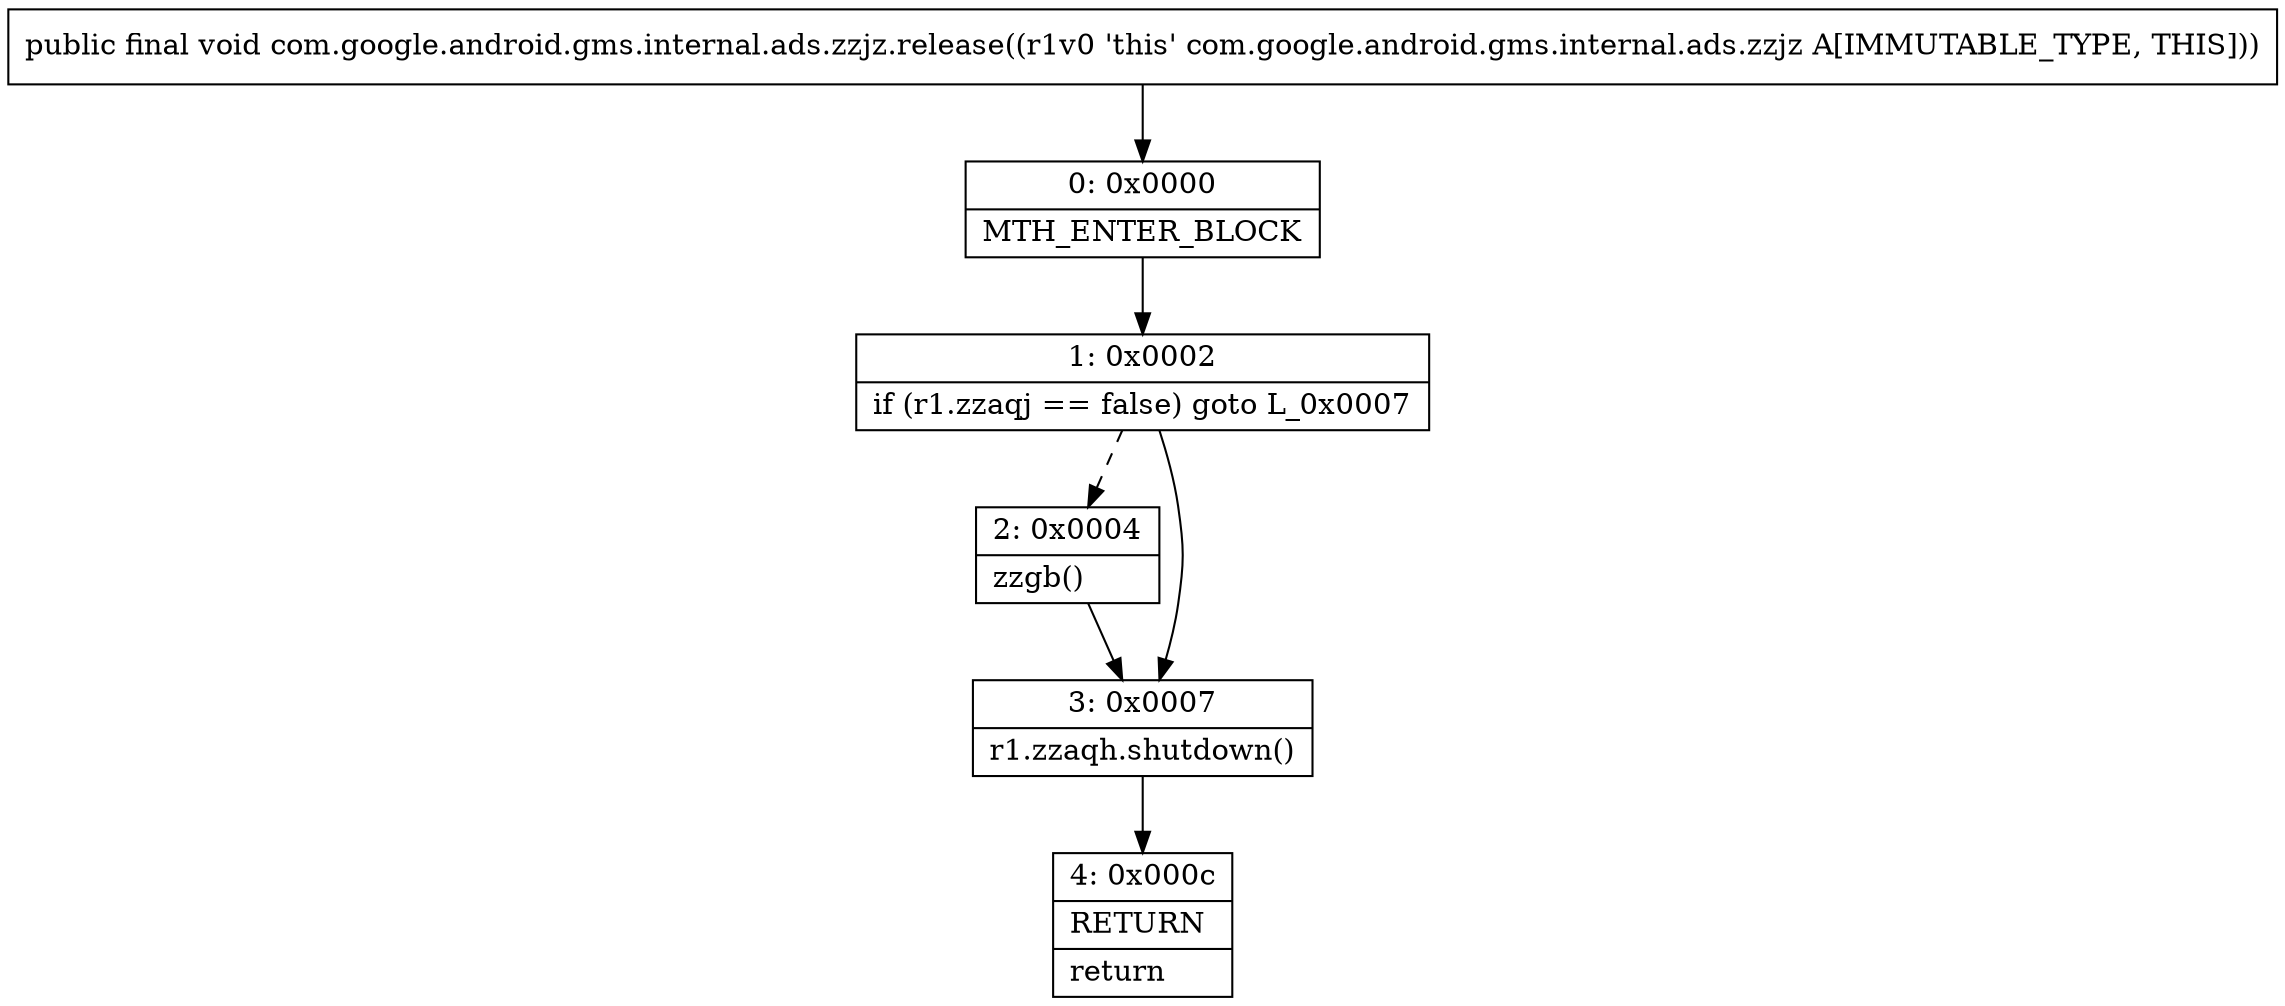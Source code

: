 digraph "CFG forcom.google.android.gms.internal.ads.zzjz.release()V" {
Node_0 [shape=record,label="{0\:\ 0x0000|MTH_ENTER_BLOCK\l}"];
Node_1 [shape=record,label="{1\:\ 0x0002|if (r1.zzaqj == false) goto L_0x0007\l}"];
Node_2 [shape=record,label="{2\:\ 0x0004|zzgb()\l}"];
Node_3 [shape=record,label="{3\:\ 0x0007|r1.zzaqh.shutdown()\l}"];
Node_4 [shape=record,label="{4\:\ 0x000c|RETURN\l|return\l}"];
MethodNode[shape=record,label="{public final void com.google.android.gms.internal.ads.zzjz.release((r1v0 'this' com.google.android.gms.internal.ads.zzjz A[IMMUTABLE_TYPE, THIS])) }"];
MethodNode -> Node_0;
Node_0 -> Node_1;
Node_1 -> Node_2[style=dashed];
Node_1 -> Node_3;
Node_2 -> Node_3;
Node_3 -> Node_4;
}

